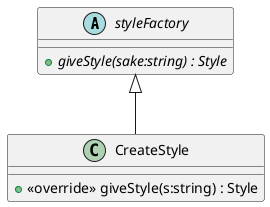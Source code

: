 @startuml
abstract class styleFactory {
    + {abstract} giveStyle(sake:string) : Style
}
class CreateStyle {
    + <<override>> giveStyle(s:string) : Style
}
styleFactory <|-- CreateStyle
@enduml
